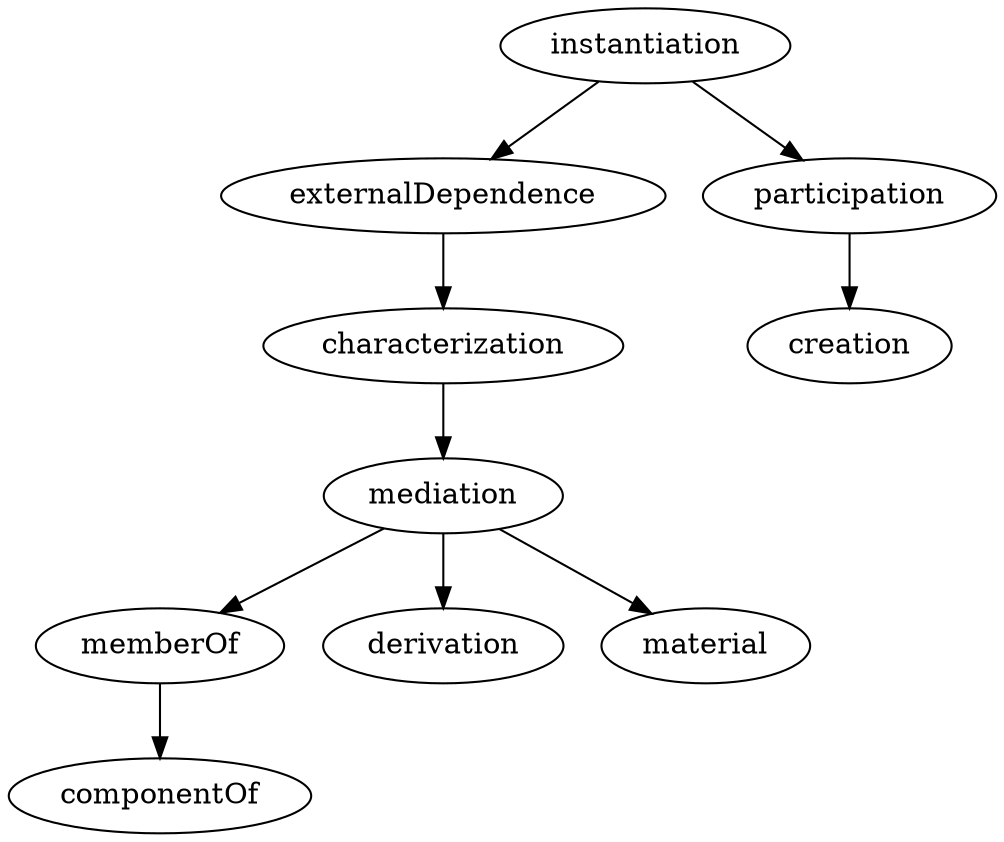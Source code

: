 strict digraph  {
instantiation;
externalDependence;
participation;
characterization;
mediation;
memberOf;
derivation;
material;
componentOf;
creation;
instantiation -> externalDependence;
instantiation -> participation;
externalDependence -> characterization;
participation -> creation;
characterization -> mediation;
mediation -> memberOf;
mediation -> derivation;
mediation -> material;
memberOf -> componentOf;
}
